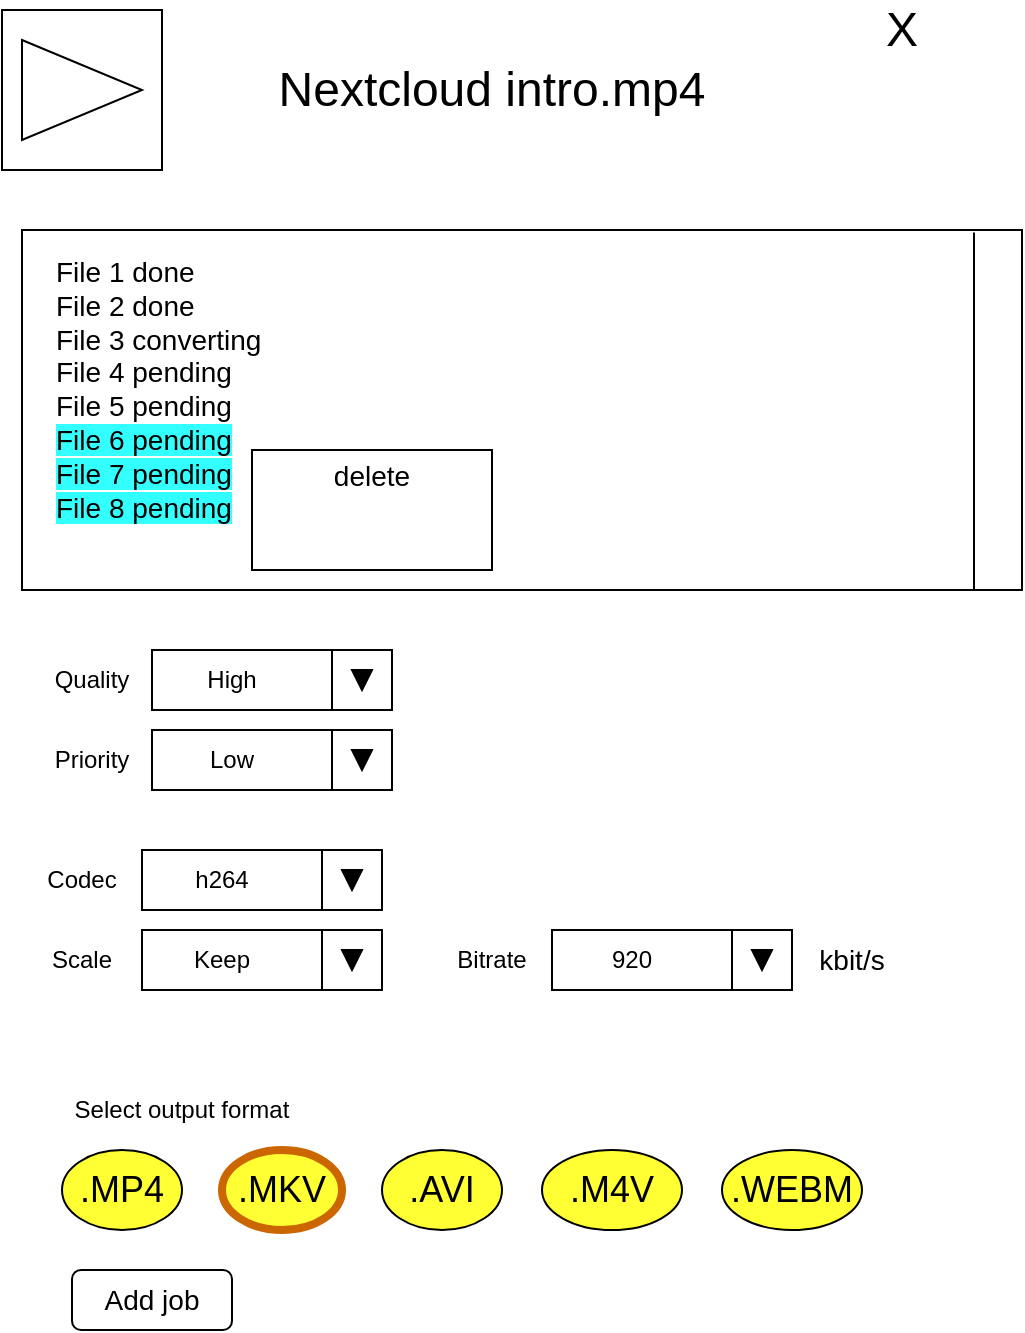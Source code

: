 <mxGraphModel dx="1292" dy="825" grid="1" gridSize="10" guides="1" tooltips="1" connect="1" arrows="1" fold="1" page="1" pageScale="1" pageWidth="827" pageHeight="1169" background="#ffffff"><root><mxCell id="0"/><mxCell id="1" parent="0"/><mxCell id="5" value="Nextcloud intro.mp4" style="text;html=1;strokeColor=none;fillColor=none;align=center;verticalAlign=middle;whiteSpace=wrap;rounded=0;fontSize=24;" parent="1" vertex="1"><mxGeometry x="130" y="40" width="270" height="20" as="geometry"/></mxCell><mxCell id="6" value="" style="group" parent="1" vertex="1" connectable="0"><mxGeometry x="20" y="10" width="80" height="80" as="geometry"/></mxCell><mxCell id="3" value="" style="whiteSpace=wrap;html=1;aspect=fixed;" parent="6" vertex="1"><mxGeometry width="80" height="80" as="geometry"/></mxCell><mxCell id="4" value="" style="triangle;whiteSpace=wrap;html=1;" parent="6" vertex="1"><mxGeometry x="10" y="15" width="60" height="50" as="geometry"/></mxCell><mxCell id="7" value="X" style="text;html=1;strokeColor=none;fillColor=none;align=center;verticalAlign=middle;whiteSpace=wrap;rounded=0;fontSize=24;" parent="1" vertex="1"><mxGeometry x="450" y="10" width="40" height="20" as="geometry"/></mxCell><mxCell id="10" value=".MP4" style="ellipse;whiteSpace=wrap;html=1;fontSize=18;fillColor=#FFFF33;" parent="1" vertex="1"><mxGeometry x="50" y="580" width="60" height="40" as="geometry"/></mxCell><mxCell id="11" value=".AVI" style="ellipse;whiteSpace=wrap;html=1;fontSize=18;fillColor=#FFFF33;" parent="1" vertex="1"><mxGeometry x="210" y="580" width="60" height="40" as="geometry"/></mxCell><mxCell id="12" value=".M4V" style="ellipse;whiteSpace=wrap;html=1;fontSize=18;fillColor=#FFFF33;" parent="1" vertex="1"><mxGeometry x="290" y="580" width="70" height="40" as="geometry"/></mxCell><mxCell id="13" value=".WEBM" style="ellipse;whiteSpace=wrap;html=1;fontSize=18;fillColor=#FFFF33;" parent="1" vertex="1"><mxGeometry x="380" y="580" width="70" height="40" as="geometry"/></mxCell><mxCell id="14" value=".MKV" style="ellipse;whiteSpace=wrap;html=1;fontSize=18;fillColor=#FFFF33;strokeColor=#CC6600;strokeWidth=4;" parent="1" vertex="1"><mxGeometry x="130" y="580" width="60" height="40" as="geometry"/></mxCell><mxCell id="15" value="Select output format" style="text;html=1;strokeColor=none;fillColor=none;align=center;verticalAlign=middle;whiteSpace=wrap;rounded=0;fontSize=12;" parent="1" vertex="1"><mxGeometry x="50" y="550" width="120" height="20" as="geometry"/></mxCell><mxCell id="20" value="" style="group" parent="1" vertex="1" connectable="0"><mxGeometry x="95" y="369.966" width="120" height="30.034" as="geometry"/></mxCell><mxCell id="21" value="" style="rounded=0;whiteSpace=wrap;html=1;fontSize=12;" parent="20" vertex="1"><mxGeometry y="0.034" width="120" height="30" as="geometry"/></mxCell><mxCell id="22" value="" style="endArrow=none;html=1;fontSize=12;entryX=0.833;entryY=-0.002;entryPerimeter=0;exitX=0.75;exitY=1;" parent="20" source="21" edge="1"><mxGeometry width="50" height="50" relative="1" as="geometry"><mxPoint x="90" y="20.034" as="sourcePoint"/><mxPoint x="90" as="targetPoint"/></mxGeometry></mxCell><mxCell id="23" value="" style="triangle;whiteSpace=wrap;html=1;fontSize=12;fillColor=#000000;direction=south;" parent="20" vertex="1"><mxGeometry x="100" y="10.034" width="10" height="10" as="geometry"/></mxCell><mxCell id="24" value="Low" style="text;html=1;strokeColor=none;fillColor=none;align=center;verticalAlign=middle;whiteSpace=wrap;rounded=0;fontSize=12;" parent="20" vertex="1"><mxGeometry x="20" y="5.034" width="40" height="20" as="geometry"/></mxCell><mxCell id="26" value="Priority" style="text;html=1;strokeColor=none;fillColor=none;align=center;verticalAlign=middle;whiteSpace=wrap;rounded=0;fontSize=12;" parent="1" vertex="1"><mxGeometry x="45" y="375" width="40" height="20" as="geometry"/></mxCell><mxCell id="29" value="" style="group" parent="1" vertex="1" connectable="0"><mxGeometry x="95" y="329.966" width="120" height="30.034" as="geometry"/></mxCell><mxCell id="30" value="" style="rounded=0;whiteSpace=wrap;html=1;fontSize=12;" parent="29" vertex="1"><mxGeometry y="0.034" width="120" height="30" as="geometry"/></mxCell><mxCell id="31" value="" style="endArrow=none;html=1;fontSize=12;entryX=0.833;entryY=-0.002;entryPerimeter=0;exitX=0.75;exitY=1;" parent="29" source="30" edge="1"><mxGeometry width="50" height="50" relative="1" as="geometry"><mxPoint x="90" y="20.034" as="sourcePoint"/><mxPoint x="90" as="targetPoint"/></mxGeometry></mxCell><mxCell id="32" value="" style="triangle;whiteSpace=wrap;html=1;fontSize=12;fillColor=#000000;direction=south;" parent="29" vertex="1"><mxGeometry x="100" y="10.034" width="10" height="10" as="geometry"/></mxCell><mxCell id="33" value="High" style="text;html=1;strokeColor=none;fillColor=none;align=center;verticalAlign=middle;whiteSpace=wrap;rounded=0;fontSize=12;" parent="29" vertex="1"><mxGeometry x="20" y="5.034" width="40" height="20" as="geometry"/></mxCell><mxCell id="34" value="Quality" style="text;html=1;strokeColor=none;fillColor=none;align=center;verticalAlign=middle;whiteSpace=wrap;rounded=0;fontSize=12;" parent="1" vertex="1"><mxGeometry x="45" y="335" width="40" height="20" as="geometry"/></mxCell><mxCell id="35" value="" style="group" parent="1" vertex="1" connectable="0"><mxGeometry x="90" y="429.966" width="120" height="30.034" as="geometry"/></mxCell><mxCell id="36" value="" style="rounded=0;whiteSpace=wrap;html=1;fontSize=12;" parent="35" vertex="1"><mxGeometry y="0.034" width="120" height="30" as="geometry"/></mxCell><mxCell id="37" value="" style="endArrow=none;html=1;fontSize=12;entryX=0.833;entryY=-0.002;entryPerimeter=0;exitX=0.75;exitY=1;" parent="35" source="36" edge="1"><mxGeometry width="50" height="50" relative="1" as="geometry"><mxPoint x="90" y="20.034" as="sourcePoint"/><mxPoint x="90" as="targetPoint"/></mxGeometry></mxCell><mxCell id="38" value="" style="triangle;whiteSpace=wrap;html=1;fontSize=12;fillColor=#000000;direction=south;" parent="35" vertex="1"><mxGeometry x="100" y="10.034" width="10" height="10" as="geometry"/></mxCell><mxCell id="39" value="h264" style="text;html=1;strokeColor=none;fillColor=none;align=center;verticalAlign=middle;whiteSpace=wrap;rounded=0;fontSize=12;" parent="35" vertex="1"><mxGeometry x="20" y="5.034" width="40" height="20" as="geometry"/></mxCell><mxCell id="40" value="Codec" style="text;html=1;strokeColor=none;fillColor=none;align=center;verticalAlign=middle;whiteSpace=wrap;rounded=0;fontSize=12;" parent="1" vertex="1"><mxGeometry x="40" y="435" width="40" height="20" as="geometry"/></mxCell><mxCell id="42" value="" style="group" parent="1" vertex="1" connectable="0"><mxGeometry x="295" y="469.966" width="120" height="30.034" as="geometry"/></mxCell><mxCell id="43" value="" style="rounded=0;whiteSpace=wrap;html=1;fontSize=12;" parent="42" vertex="1"><mxGeometry y="0.034" width="120" height="30" as="geometry"/></mxCell><mxCell id="44" value="" style="endArrow=none;html=1;fontSize=12;entryX=0.833;entryY=-0.002;entryPerimeter=0;exitX=0.75;exitY=1;" parent="42" source="43" edge="1"><mxGeometry width="50" height="50" relative="1" as="geometry"><mxPoint x="90" y="20.034" as="sourcePoint"/><mxPoint x="90" as="targetPoint"/></mxGeometry></mxCell><mxCell id="45" value="" style="triangle;whiteSpace=wrap;html=1;fontSize=12;fillColor=#000000;direction=south;" parent="42" vertex="1"><mxGeometry x="100" y="10.034" width="10" height="10" as="geometry"/></mxCell><mxCell id="46" value="920" style="text;html=1;strokeColor=none;fillColor=none;align=center;verticalAlign=middle;whiteSpace=wrap;rounded=0;fontSize=12;" parent="42" vertex="1"><mxGeometry x="20" y="5.034" width="40" height="20" as="geometry"/></mxCell><mxCell id="47" value="Bitrate" style="text;html=1;strokeColor=none;fillColor=none;align=center;verticalAlign=middle;whiteSpace=wrap;rounded=0;fontSize=12;" parent="1" vertex="1"><mxGeometry x="245" y="475" width="40" height="20" as="geometry"/></mxCell><mxCell id="49" value="" style="group" parent="1" vertex="1" connectable="0"><mxGeometry x="90" y="469.966" width="120" height="30.034" as="geometry"/></mxCell><mxCell id="50" value="" style="rounded=0;whiteSpace=wrap;html=1;fontSize=12;" parent="49" vertex="1"><mxGeometry y="0.034" width="120" height="30" as="geometry"/></mxCell><mxCell id="51" value="" style="endArrow=none;html=1;fontSize=12;entryX=0.833;entryY=-0.002;entryPerimeter=0;exitX=0.75;exitY=1;" parent="49" source="50" edge="1"><mxGeometry width="50" height="50" relative="1" as="geometry"><mxPoint x="90" y="20.034" as="sourcePoint"/><mxPoint x="90" as="targetPoint"/></mxGeometry></mxCell><mxCell id="52" value="" style="triangle;whiteSpace=wrap;html=1;fontSize=12;fillColor=#000000;direction=south;" parent="49" vertex="1"><mxGeometry x="100" y="10.034" width="10" height="10" as="geometry"/></mxCell><mxCell id="53" value="Keep" style="text;html=1;strokeColor=none;fillColor=none;align=center;verticalAlign=middle;whiteSpace=wrap;rounded=0;fontSize=12;" parent="49" vertex="1"><mxGeometry x="20" y="5.034" width="40" height="20" as="geometry"/></mxCell><mxCell id="54" value="Scale" style="text;html=1;strokeColor=none;fillColor=none;align=center;verticalAlign=middle;whiteSpace=wrap;rounded=0;fontSize=12;" parent="1" vertex="1"><mxGeometry x="40" y="475" width="40" height="20" as="geometry"/></mxCell><mxCell id="55" value="" style="rounded=0;whiteSpace=wrap;html=1;fillColor=#FFFFFF;fontSize=12;" parent="1" vertex="1"><mxGeometry x="30" y="120" width="500" height="180" as="geometry"/></mxCell><mxCell id="56" value="File 1 done&lt;div&gt;File 2 done&lt;/div&gt;&lt;div&gt;File 3 converting&lt;/div&gt;&lt;div&gt;File 4 pending&lt;/div&gt;&lt;div&gt;File 5 pending&lt;/div&gt;&lt;div&gt;&lt;span style=&quot;background-color: rgb(51 , 255 , 255)&quot;&gt;File 6 pending&lt;/span&gt;&lt;/div&gt;&lt;div&gt;&lt;span style=&quot;background-color: rgb(51 , 255 , 255)&quot;&gt;File 7 pending&lt;/span&gt;&lt;/div&gt;&lt;div&gt;&lt;span style=&quot;background-color: rgb(51 , 255 , 255)&quot;&gt;File 8 pending&lt;/span&gt;&lt;/div&gt;" style="text;html=1;resizable=0;points=[];autosize=1;align=left;verticalAlign=top;spacingTop=-4;fontSize=14;" parent="1" vertex="1"><mxGeometry x="45" y="130" width="120" height="130" as="geometry"/></mxCell><mxCell id="57" value="" style="endArrow=none;html=1;fontSize=14;entryX=0.952;entryY=0.007;entryPerimeter=0;" parent="1" target="55" edge="1"><mxGeometry width="50" height="50" relative="1" as="geometry"><mxPoint x="506" y="300" as="sourcePoint"/><mxPoint x="508" y="122" as="targetPoint"/></mxGeometry></mxCell><mxCell id="58" value="kbit/s" style="text;html=1;strokeColor=none;fillColor=none;align=center;verticalAlign=middle;whiteSpace=wrap;rounded=0;fontSize=14;" parent="1" vertex="1"><mxGeometry x="425" y="475" width="40" height="20" as="geometry"/></mxCell><mxCell id="60" value="Add job" style="rounded=1;whiteSpace=wrap;html=1;fillColor=#FFFFFF;fontSize=14;" parent="1" vertex="1"><mxGeometry x="55" y="640" width="80" height="30" as="geometry"/></mxCell><mxCell id="62" value="delete&lt;div&gt;&lt;br&gt;&lt;/div&gt;&lt;div&gt;&lt;br&gt;&lt;/div&gt;" style="rounded=0;whiteSpace=wrap;html=1;strokeColor=#000000;strokeWidth=1;fillColor=#FFFFFF;fontSize=14;" parent="1" vertex="1"><mxGeometry x="145" y="230" width="120" height="60" as="geometry"/></mxCell></root></mxGraphModel>